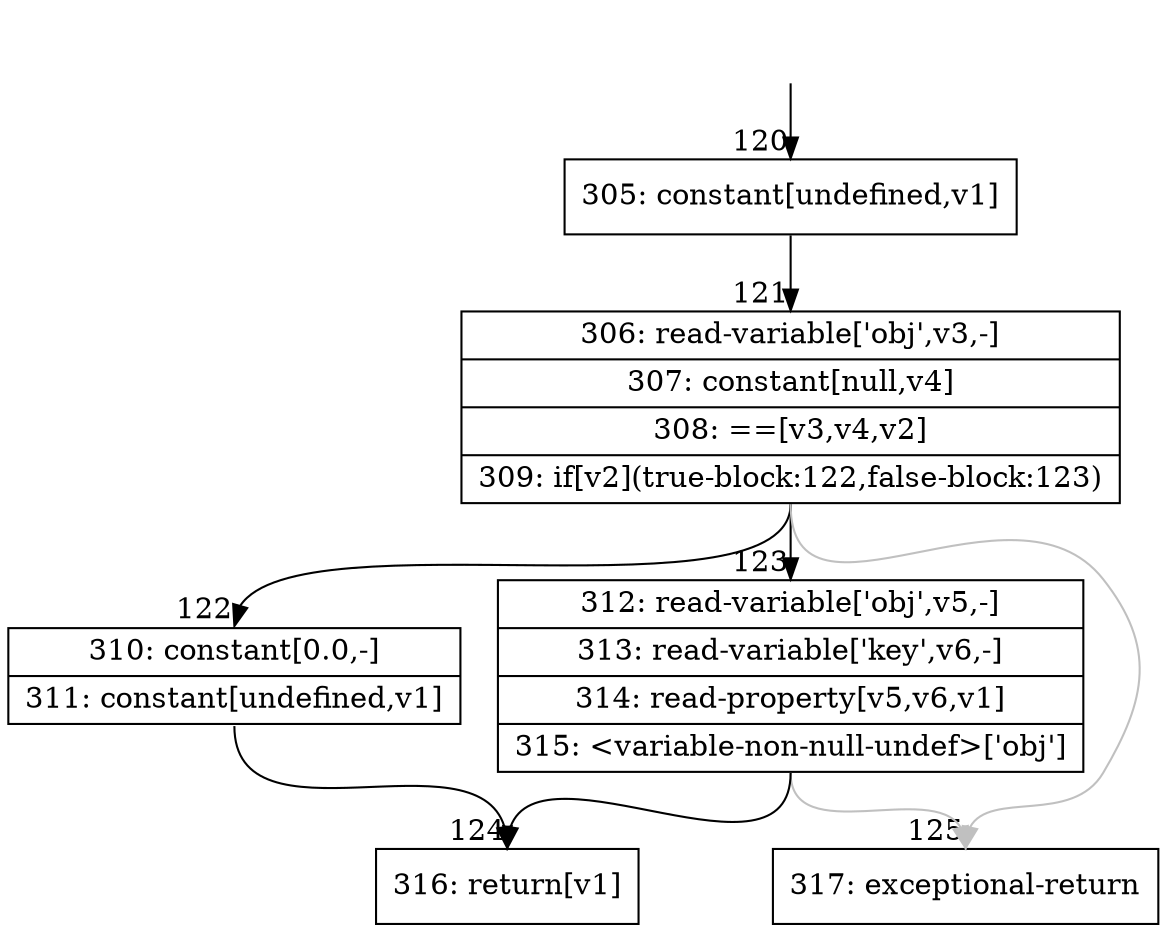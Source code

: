 digraph {
rankdir="TD"
BB_entry15[shape=none,label=""];
BB_entry15 -> BB120 [tailport=s, headport=n, headlabel="    120"]
BB120 [shape=record label="{305: constant[undefined,v1]}" ] 
BB120 -> BB121 [tailport=s, headport=n, headlabel="      121"]
BB121 [shape=record label="{306: read-variable['obj',v3,-]|307: constant[null,v4]|308: ==[v3,v4,v2]|309: if[v2](true-block:122,false-block:123)}" ] 
BB121 -> BB122 [tailport=s, headport=n, headlabel="      122"]
BB121 -> BB123 [tailport=s, headport=n, headlabel="      123"]
BB121 -> BB125 [tailport=s, headport=n, color=gray, headlabel="      125"]
BB122 [shape=record label="{310: constant[0.0,-]|311: constant[undefined,v1]}" ] 
BB122 -> BB124 [tailport=s, headport=n, headlabel="      124"]
BB123 [shape=record label="{312: read-variable['obj',v5,-]|313: read-variable['key',v6,-]|314: read-property[v5,v6,v1]|315: \<variable-non-null-undef\>['obj']}" ] 
BB123 -> BB124 [tailport=s, headport=n]
BB123 -> BB125 [tailport=s, headport=n, color=gray]
BB124 [shape=record label="{316: return[v1]}" ] 
BB125 [shape=record label="{317: exceptional-return}" ] 
//#$~ 135
}
